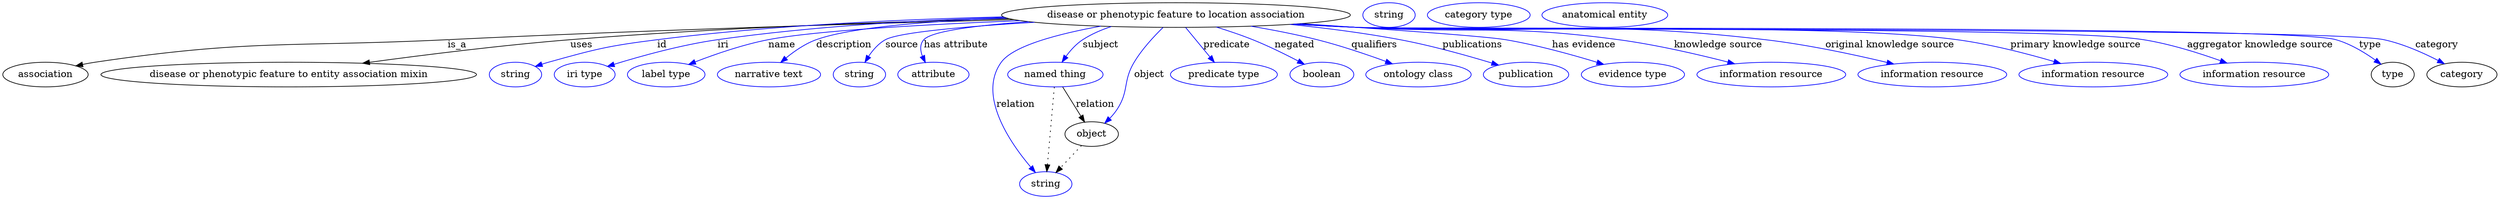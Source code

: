digraph {
	graph [bb="0,0,2944,283"];
	node [label="\N"];
	"disease or phenotypic feature to location association"	[height=0.5,
		label="disease or phenotypic feature to location association",
		pos="1387,265",
		width=5.4342];
	association	[height=0.5,
		pos="50.046,178",
		width=1.3902];
	"disease or phenotypic feature to location association" -> association	[label=is_a,
		lp="525.05,221.5",
		pos="e,85.969,190.58 1203,258.83 1026.2,253.33 751.75,243.44 514.05,229 333.78,218.05 286.69,228.5 109.05,196 104.68,195.2 100.18,194.21 \
95.691,193.12"];
	"disease or phenotypic feature to entity association mixin"	[height=0.5,
		pos="329.05,178",
		width=5.8495];
	"disease or phenotypic feature to location association" -> "disease or phenotypic feature to entity association mixin"	[label=uses,
		lp="670.05,221.5",
		pos="e,414.64,194.48 1198.2,260.26 1050.8,256.05 841.02,247.25 658.05,229 579.03,221.12 490.03,207.29 424.53,196.17"];
	id	[color=blue,
		height=0.5,
		label=string,
		pos="588.05,178",
		width=0.84854];
	"disease or phenotypic feature to location association" -> id	[color=blue,
		label=id,
		lp="767.55,221.5",
		pos="e,611.49,189.71 1193.2,262.39 1069.3,259.09 905.53,250.49 762.05,229 701.39,219.91 686.23,215.39 628.05,196 625.67,195.21 623.23,\
194.33 620.79,193.41",
		style=solid];
	iri	[color=blue,
		height=0.5,
		label="iri type",
		pos="673.05,178",
		width=1.011];
	"disease or phenotypic feature to location association" -> iri	[color=blue,
		label=iri,
		lp="842.55,221.5",
		pos="e,700.78,189.91 1194.6,261.73 1088.3,257.99 954.15,249.17 836.05,229 791.89,221.46 742.97,205.36 710.36,193.46",
		style=solid];
	name	[color=blue,
		height=0.5,
		label="label type",
		pos="773.05,178",
		width=1.2638];
	"disease or phenotypic feature to location association" -> name	[color=blue,
		label=name,
		lp="913.55,221.5",
		pos="e,800.06,192.65 1211,257.1 1095.7,251.48 955.85,242.29 898.05,229 867.08,221.88 833.75,208.22 809.3,196.98",
		style=solid];
	description	[color=blue,
		height=0.5,
		label="narrative text",
		pos="894.05,178",
		width=1.6068];
	"disease or phenotypic feature to location association" -> description	[color=blue,
		label=description,
		lp="987.55,221.5",
		pos="e,909.43,195.58 1200.7,259.48 1105.6,255.06 1000.9,246.31 957.05,229 942.2,223.14 928.06,212.55 916.95,202.62",
		style=solid];
	source	[color=blue,
		height=0.5,
		label=string,
		pos="1000,178",
		width=0.84854];
	"disease or phenotypic feature to location association" -> source	[color=blue,
		label=source,
		lp="1056,221.5",
		pos="e,1007.9,195.41 1203.6,258.74 1135.2,254.05 1067.1,245.29 1038,229 1027.8,223.27 1019.5,213.52 1013.2,204.15",
		style=solid];
	"has attribute"	[color=blue,
		height=0.5,
		label=attribute,
		pos="1089,178",
		width=1.1193];
	"disease or phenotypic feature to location association" -> "has attribute"	[color=blue,
		label="has attribute",
		lp="1116.5,221.5",
		pos="e,1081.1,195.81 1226.4,254.65 1158.9,249.05 1093.5,240.7 1083,229 1077.4,222.69 1076.9,214.01 1078.4,205.66",
		style=solid];
	subject	[color=blue,
		height=0.5,
		label="named thing",
		pos="1240,178",
		width=1.5346];
	"disease or phenotypic feature to location association" -> subject	[color=blue,
		label=subject,
		lp="1297.5,221.5",
		pos="e,1249.3,196.01 1316,248.15 1302.7,243.29 1289.4,237.04 1278,229 1269,222.58 1261.1,213.33 1254.9,204.54",
		style=solid];
	predicate	[color=blue,
		height=0.5,
		label="predicate type",
		pos="1443,178",
		width=1.679];
	"disease or phenotypic feature to location association" -> predicate	[color=blue,
		label=predicate,
		lp="1444,221.5",
		pos="e,1431.9,195.89 1398.4,246.8 1406.4,234.62 1417.3,218.09 1426.3,204.4",
		style=solid];
	relation	[color=blue,
		height=0.5,
		label=string,
		pos="1227,18",
		width=0.84854];
	"disease or phenotypic feature to location association" -> relation	[color=blue,
		label=relation,
		lp="1188,134.5",
		pos="e,1214.5,34.576 1260,251.24 1227.1,241.34 1195.4,224.46 1176,196 1143.3,148.01 1182.7,79.031 1208.3,42.995",
		style=solid];
	negated	[color=blue,
		height=0.5,
		label=boolean,
		pos="1560,178",
		width=1.0652];
	"disease or phenotypic feature to location association" -> negated	[color=blue,
		label=negated,
		lp="1521.5,221.5",
		pos="e,1538,192.8 1431.3,247.32 1444.9,241.85 1459.7,235.5 1473,229 1492.2,219.65 1512.9,207.82 1529.3,198.01",
		style=solid];
	qualifiers	[color=blue,
		height=0.5,
		label="ontology class",
		pos="1678,178",
		width=1.7151];
	"disease or phenotypic feature to location association" -> qualifiers	[color=blue,
		label=qualifiers,
		lp="1616.5,221.5",
		pos="e,1644.9,193.24 1468.6,248.61 1494,243.18 1521.8,236.52 1547,229 1577.1,220.02 1610.2,207.39 1635.5,197.07",
		style=solid];
	publications	[color=blue,
		height=0.5,
		label=publication,
		pos="1808,178",
		width=1.3902];
	"disease or phenotypic feature to location association" -> publications	[color=blue,
		label=publications,
		lp="1734.5,221.5",
		pos="e,1774,191.3 1513.3,251.18 1555.7,245.75 1603.2,238.44 1646,229 1686.8,220.02 1732.1,205.64 1764.4,194.61",
		style=solid];
	"has evidence"	[color=blue,
		height=0.5,
		label="evidence type",
		pos="1936,178",
		width=1.661];
	"disease or phenotypic feature to location association" -> "has evidence"	[color=blue,
		label="has evidence",
		lp="1867,221.5",
		pos="e,1899.8,192.41 1524.6,252.16 1630.1,242.98 1759.7,231.41 1772,229 1812.7,221.05 1857.6,206.97 1890.1,195.78",
		style=solid];
	"knowledge source"	[color=blue,
		height=0.5,
		label="information resource",
		pos="2099,178",
		width=2.3651];
	"disease or phenotypic feature to location association" -> "knowledge source"	[color=blue,
		label="knowledge source",
		lp="2025.5,221.5",
		pos="e,2053.9,193.37 1523.9,252.1 1546.3,250.29 1569.3,248.52 1591,247 1730.9,237.18 1767.5,250.69 1906,229 1953.3,221.6 2005.8,207.63 \
2044,196.33",
		style=solid];
	"original knowledge source"	[color=blue,
		height=0.5,
		label="information resource",
		pos="2287,178",
		width=2.3651];
	"disease or phenotypic feature to location association" -> "original knowledge source"	[color=blue,
		label="original knowledge source",
		lp="2227.5,221.5",
		pos="e,2240.1,193.13 1521.4,251.91 1544.6,250.08 1568.5,248.35 1591,247 1807.7,233.98 1864,258.51 2079,229 2131,221.87 2188.9,207.4 2230.4,\
195.85",
		style=solid];
	"primary knowledge source"	[color=blue,
		height=0.5,
		label="information resource",
		pos="2475,178",
		width=2.3651];
	"disease or phenotypic feature to location association" -> "primary knowledge source"	[color=blue,
		label="primary knowledge source",
		lp="2444,221.5",
		pos="e,2434.9,193.94 1520.3,251.78 1543.9,249.94 1568.2,248.24 1591,247 1749.3,238.42 2147.4,253.45 2304,229 2345.8,222.49 2391.6,208.7 \
2425.3,197.25",
		style=solid];
	"aggregator knowledge source"	[color=blue,
		height=0.5,
		label="information resource",
		pos="2663,178",
		width=2.3651];
	"disease or phenotypic feature to location association" -> "aggregator knowledge source"	[color=blue,
		label="aggregator knowledge source",
		lp="2657,221.5",
		pos="e,2628.9,194.51 1519.5,251.73 1543.3,249.87 1567.9,248.19 1591,247 1694.3,241.71 2419.3,247.4 2521,229 2555.1,222.84 2591.9,209.68 \
2619.5,198.41",
		style=solid];
	type	[height=0.5,
		pos="2817,178",
		width=0.75];
	"disease or phenotypic feature to location association" -> type	[color=blue,
		label=type,
		lp="2785,221.5",
		pos="e,2801.5,193.08 1518.9,251.7 1542.9,249.84 1567.7,248.15 1591,247 1654.9,243.85 2680,247.81 2741,229 2760.3,223.07 2779.2,210.64 \
2793.4,199.66",
		style=solid];
	category	[height=0.5,
		pos="2903,178",
		width=1.1374];
	"disease or phenotypic feature to location association" -> category	[color=blue,
		label=category,
		lp="2865.5,221.5",
		pos="e,2881,193.35 1518.9,251.68 1542.9,249.82 1567.7,248.14 1591,247 1658.2,243.71 2735.7,244.68 2801,229 2826.4,222.93 2852.7,209.81 \
2872.3,198.54",
		style=solid];
	object	[height=0.5,
		pos="1287,91",
		width=0.9027];
	"disease or phenotypic feature to location association" -> object	[color=blue,
		label=object,
		lp="1357,178",
		pos="e,1300.2,107.77 1373.5,246.82 1363.4,233.48 1349.8,214.24 1340,196 1324.6,166.93 1329,155.81 1313,127 1311,123.28 1308.6,119.5 1306.1,\
115.87",
		style=solid];
	subject -> relation	[pos="e,1228.5,36.188 1238.6,159.79 1236.4,132.48 1232,78.994 1229.3,46.38",
		style=dotted];
	subject -> object	[label=relation,
		lp="1288,134.5",
		pos="e,1277.9,108.47 1249.3,160.21 1256.1,148.02 1265.3,131.32 1273,117.49"];
	association_type	[color=blue,
		height=0.5,
		label=string,
		pos="1631,265",
		width=0.84854];
	association_category	[color=blue,
		height=0.5,
		label="category type",
		pos="1738,265",
		width=1.6249];
	object -> relation	[pos="e,1240.3,34.713 1273.7,74.243 1265.9,64.959 1255.8,53.033 1247,42.64",
		style=dotted];
	"disease or phenotypic feature to location association_object"	[color=blue,
		height=0.5,
		label="anatomical entity",
		pos="1887,265",
		width=2.004];
}

